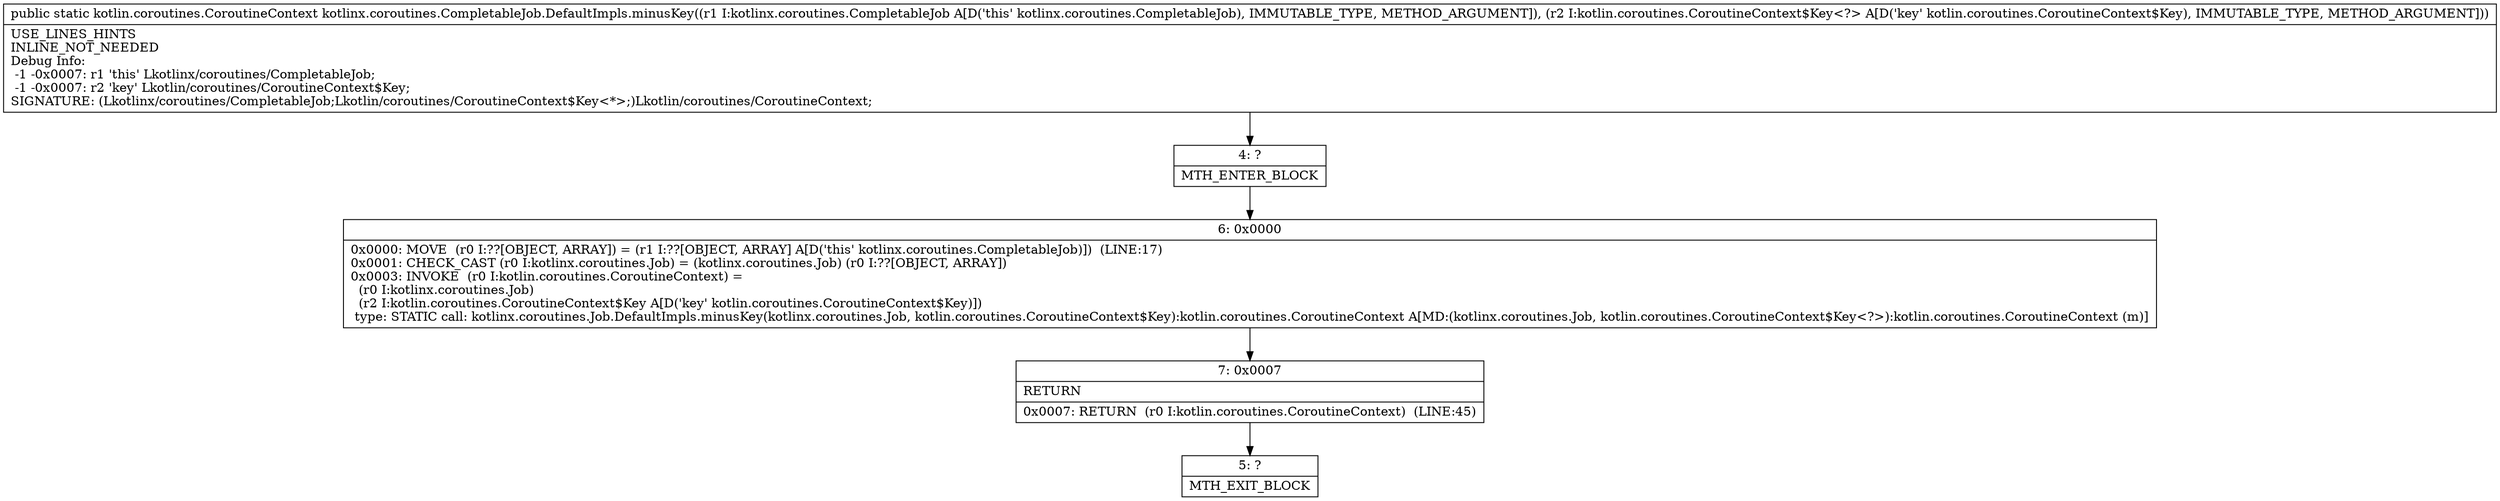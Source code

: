 digraph "CFG forkotlinx.coroutines.CompletableJob.DefaultImpls.minusKey(Lkotlinx\/coroutines\/CompletableJob;Lkotlin\/coroutines\/CoroutineContext$Key;)Lkotlin\/coroutines\/CoroutineContext;" {
Node_4 [shape=record,label="{4\:\ ?|MTH_ENTER_BLOCK\l}"];
Node_6 [shape=record,label="{6\:\ 0x0000|0x0000: MOVE  (r0 I:??[OBJECT, ARRAY]) = (r1 I:??[OBJECT, ARRAY] A[D('this' kotlinx.coroutines.CompletableJob)])  (LINE:17)\l0x0001: CHECK_CAST (r0 I:kotlinx.coroutines.Job) = (kotlinx.coroutines.Job) (r0 I:??[OBJECT, ARRAY]) \l0x0003: INVOKE  (r0 I:kotlin.coroutines.CoroutineContext) = \l  (r0 I:kotlinx.coroutines.Job)\l  (r2 I:kotlin.coroutines.CoroutineContext$Key A[D('key' kotlin.coroutines.CoroutineContext$Key)])\l type: STATIC call: kotlinx.coroutines.Job.DefaultImpls.minusKey(kotlinx.coroutines.Job, kotlin.coroutines.CoroutineContext$Key):kotlin.coroutines.CoroutineContext A[MD:(kotlinx.coroutines.Job, kotlin.coroutines.CoroutineContext$Key\<?\>):kotlin.coroutines.CoroutineContext (m)]\l}"];
Node_7 [shape=record,label="{7\:\ 0x0007|RETURN\l|0x0007: RETURN  (r0 I:kotlin.coroutines.CoroutineContext)  (LINE:45)\l}"];
Node_5 [shape=record,label="{5\:\ ?|MTH_EXIT_BLOCK\l}"];
MethodNode[shape=record,label="{public static kotlin.coroutines.CoroutineContext kotlinx.coroutines.CompletableJob.DefaultImpls.minusKey((r1 I:kotlinx.coroutines.CompletableJob A[D('this' kotlinx.coroutines.CompletableJob), IMMUTABLE_TYPE, METHOD_ARGUMENT]), (r2 I:kotlin.coroutines.CoroutineContext$Key\<?\> A[D('key' kotlin.coroutines.CoroutineContext$Key), IMMUTABLE_TYPE, METHOD_ARGUMENT]))  | USE_LINES_HINTS\lINLINE_NOT_NEEDED\lDebug Info:\l  \-1 \-0x0007: r1 'this' Lkotlinx\/coroutines\/CompletableJob;\l  \-1 \-0x0007: r2 'key' Lkotlin\/coroutines\/CoroutineContext$Key;\lSIGNATURE: (Lkotlinx\/coroutines\/CompletableJob;Lkotlin\/coroutines\/CoroutineContext$Key\<*\>;)Lkotlin\/coroutines\/CoroutineContext;\l}"];
MethodNode -> Node_4;Node_4 -> Node_6;
Node_6 -> Node_7;
Node_7 -> Node_5;
}

